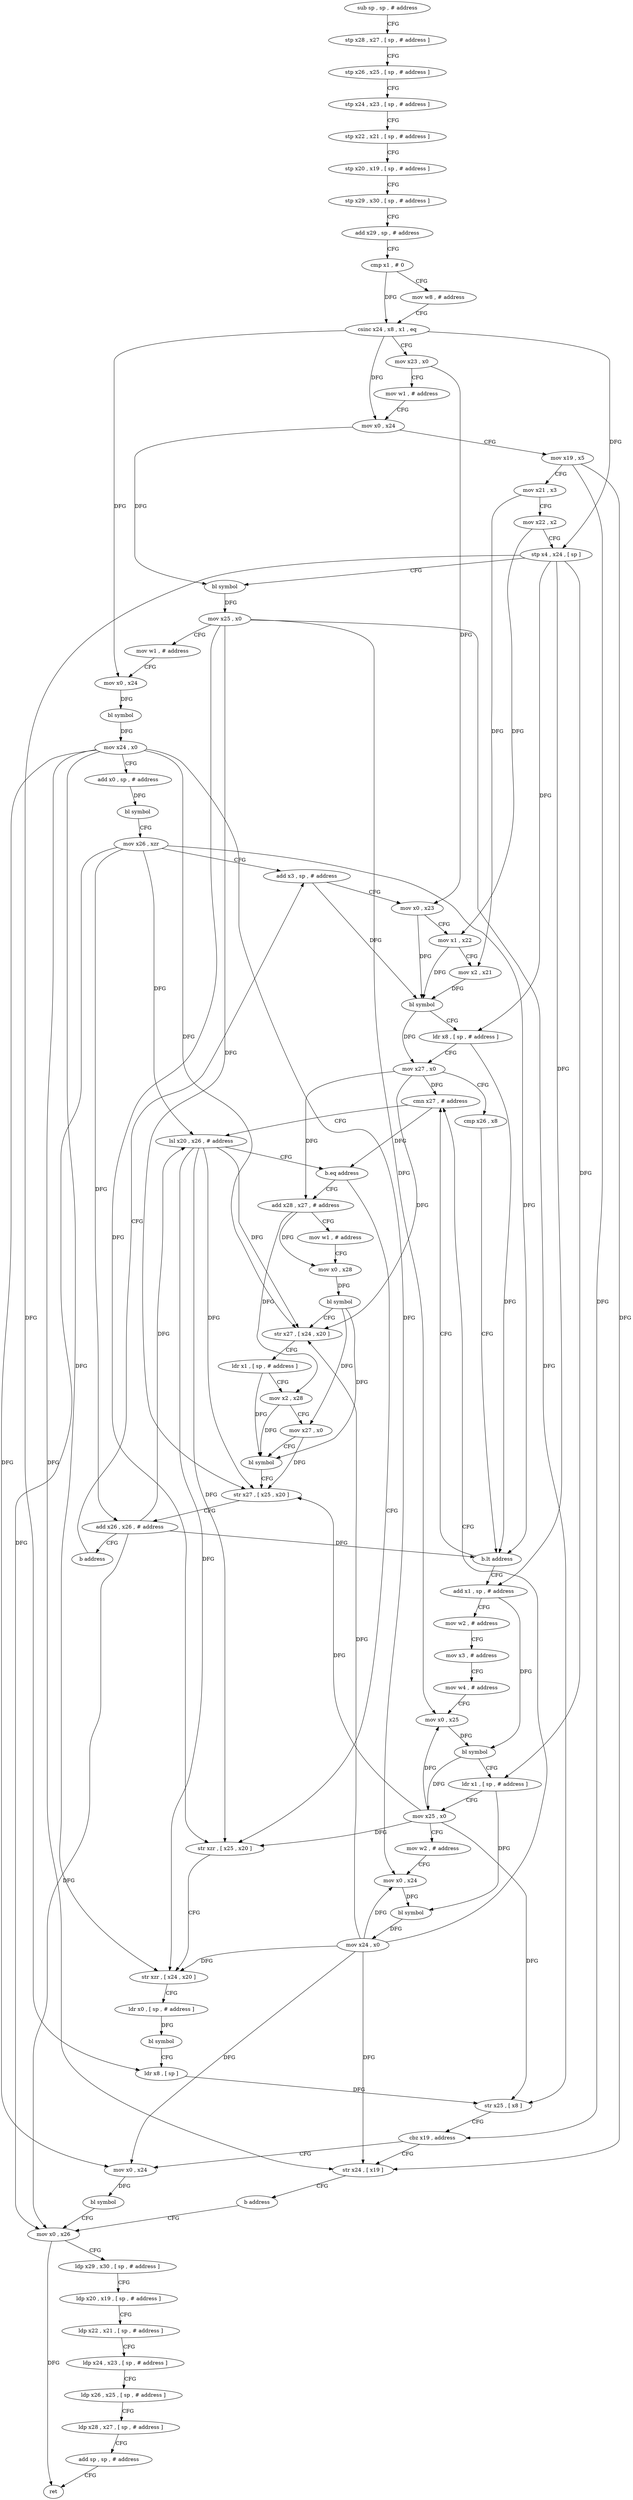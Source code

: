 digraph "func" {
"4253828" [label = "sub sp , sp , # address" ]
"4253832" [label = "stp x28 , x27 , [ sp , # address ]" ]
"4253836" [label = "stp x26 , x25 , [ sp , # address ]" ]
"4253840" [label = "stp x24 , x23 , [ sp , # address ]" ]
"4253844" [label = "stp x22 , x21 , [ sp , # address ]" ]
"4253848" [label = "stp x20 , x19 , [ sp , # address ]" ]
"4253852" [label = "stp x29 , x30 , [ sp , # address ]" ]
"4253856" [label = "add x29 , sp , # address" ]
"4253860" [label = "cmp x1 , # 0" ]
"4253864" [label = "mov w8 , # address" ]
"4253868" [label = "csinc x24 , x8 , x1 , eq" ]
"4253872" [label = "mov x23 , x0" ]
"4253876" [label = "mov w1 , # address" ]
"4253880" [label = "mov x0 , x24" ]
"4253884" [label = "mov x19 , x5" ]
"4253888" [label = "mov x21 , x3" ]
"4253892" [label = "mov x22 , x2" ]
"4253896" [label = "stp x4 , x24 , [ sp ]" ]
"4253900" [label = "bl symbol" ]
"4253904" [label = "mov x25 , x0" ]
"4253908" [label = "mov w1 , # address" ]
"4253912" [label = "mov x0 , x24" ]
"4253916" [label = "bl symbol" ]
"4253920" [label = "mov x24 , x0" ]
"4253924" [label = "add x0 , sp , # address" ]
"4253928" [label = "bl symbol" ]
"4253932" [label = "mov x26 , xzr" ]
"4253936" [label = "add x3 , sp , # address" ]
"4254020" [label = "cmn x27 , # address" ]
"4254024" [label = "lsl x20 , x26 , # address" ]
"4254028" [label = "b.eq address" ]
"4254080" [label = "str xzr , [ x25 , x20 ]" ]
"4254032" [label = "add x28 , x27 , # address" ]
"4253972" [label = "add x1 , sp , # address" ]
"4253976" [label = "mov w2 , # address" ]
"4253980" [label = "mov x3 , # address" ]
"4253984" [label = "mov w4 , # address" ]
"4253988" [label = "mov x0 , x25" ]
"4253992" [label = "bl symbol" ]
"4253996" [label = "ldr x1 , [ sp , # address ]" ]
"4254000" [label = "mov x25 , x0" ]
"4254004" [label = "mov w2 , # address" ]
"4254008" [label = "mov x0 , x24" ]
"4254012" [label = "bl symbol" ]
"4254016" [label = "mov x24 , x0" ]
"4254084" [label = "str xzr , [ x24 , x20 ]" ]
"4254088" [label = "ldr x0 , [ sp , # address ]" ]
"4254092" [label = "bl symbol" ]
"4254096" [label = "ldr x8 , [ sp ]" ]
"4254100" [label = "str x25 , [ x8 ]" ]
"4254104" [label = "cbz x19 , address" ]
"4254116" [label = "mov x0 , x24" ]
"4254108" [label = "str x24 , [ x19 ]" ]
"4254036" [label = "mov w1 , # address" ]
"4254040" [label = "mov x0 , x28" ]
"4254044" [label = "bl symbol" ]
"4254048" [label = "str x27 , [ x24 , x20 ]" ]
"4254052" [label = "ldr x1 , [ sp , # address ]" ]
"4254056" [label = "mov x2 , x28" ]
"4254060" [label = "mov x27 , x0" ]
"4254064" [label = "bl symbol" ]
"4254068" [label = "str x27 , [ x25 , x20 ]" ]
"4254072" [label = "add x26 , x26 , # address" ]
"4254076" [label = "b address" ]
"4254120" [label = "bl symbol" ]
"4254124" [label = "mov x0 , x26" ]
"4254112" [label = "b address" ]
"4253940" [label = "mov x0 , x23" ]
"4253944" [label = "mov x1 , x22" ]
"4253948" [label = "mov x2 , x21" ]
"4253952" [label = "bl symbol" ]
"4253956" [label = "ldr x8 , [ sp , # address ]" ]
"4253960" [label = "mov x27 , x0" ]
"4253964" [label = "cmp x26 , x8" ]
"4253968" [label = "b.lt address" ]
"4254128" [label = "ldp x29 , x30 , [ sp , # address ]" ]
"4254132" [label = "ldp x20 , x19 , [ sp , # address ]" ]
"4254136" [label = "ldp x22 , x21 , [ sp , # address ]" ]
"4254140" [label = "ldp x24 , x23 , [ sp , # address ]" ]
"4254144" [label = "ldp x26 , x25 , [ sp , # address ]" ]
"4254148" [label = "ldp x28 , x27 , [ sp , # address ]" ]
"4254152" [label = "add sp , sp , # address" ]
"4254156" [label = "ret" ]
"4253828" -> "4253832" [ label = "CFG" ]
"4253832" -> "4253836" [ label = "CFG" ]
"4253836" -> "4253840" [ label = "CFG" ]
"4253840" -> "4253844" [ label = "CFG" ]
"4253844" -> "4253848" [ label = "CFG" ]
"4253848" -> "4253852" [ label = "CFG" ]
"4253852" -> "4253856" [ label = "CFG" ]
"4253856" -> "4253860" [ label = "CFG" ]
"4253860" -> "4253864" [ label = "CFG" ]
"4253860" -> "4253868" [ label = "DFG" ]
"4253864" -> "4253868" [ label = "CFG" ]
"4253868" -> "4253872" [ label = "CFG" ]
"4253868" -> "4253880" [ label = "DFG" ]
"4253868" -> "4253896" [ label = "DFG" ]
"4253868" -> "4253912" [ label = "DFG" ]
"4253872" -> "4253876" [ label = "CFG" ]
"4253872" -> "4253940" [ label = "DFG" ]
"4253876" -> "4253880" [ label = "CFG" ]
"4253880" -> "4253884" [ label = "CFG" ]
"4253880" -> "4253900" [ label = "DFG" ]
"4253884" -> "4253888" [ label = "CFG" ]
"4253884" -> "4254104" [ label = "DFG" ]
"4253884" -> "4254108" [ label = "DFG" ]
"4253888" -> "4253892" [ label = "CFG" ]
"4253888" -> "4253948" [ label = "DFG" ]
"4253892" -> "4253896" [ label = "CFG" ]
"4253892" -> "4253944" [ label = "DFG" ]
"4253896" -> "4253900" [ label = "CFG" ]
"4253896" -> "4254096" [ label = "DFG" ]
"4253896" -> "4253956" [ label = "DFG" ]
"4253896" -> "4253996" [ label = "DFG" ]
"4253896" -> "4253972" [ label = "DFG" ]
"4253900" -> "4253904" [ label = "DFG" ]
"4253904" -> "4253908" [ label = "CFG" ]
"4253904" -> "4253988" [ label = "DFG" ]
"4253904" -> "4254080" [ label = "DFG" ]
"4253904" -> "4254100" [ label = "DFG" ]
"4253904" -> "4254068" [ label = "DFG" ]
"4253908" -> "4253912" [ label = "CFG" ]
"4253912" -> "4253916" [ label = "DFG" ]
"4253916" -> "4253920" [ label = "DFG" ]
"4253920" -> "4253924" [ label = "CFG" ]
"4253920" -> "4254008" [ label = "DFG" ]
"4253920" -> "4254084" [ label = "DFG" ]
"4253920" -> "4254048" [ label = "DFG" ]
"4253920" -> "4254116" [ label = "DFG" ]
"4253920" -> "4254108" [ label = "DFG" ]
"4253924" -> "4253928" [ label = "DFG" ]
"4253928" -> "4253932" [ label = "CFG" ]
"4253932" -> "4253936" [ label = "CFG" ]
"4253932" -> "4253968" [ label = "DFG" ]
"4253932" -> "4254024" [ label = "DFG" ]
"4253932" -> "4254072" [ label = "DFG" ]
"4253932" -> "4254124" [ label = "DFG" ]
"4253936" -> "4253940" [ label = "CFG" ]
"4253936" -> "4253952" [ label = "DFG" ]
"4254020" -> "4254024" [ label = "CFG" ]
"4254020" -> "4254028" [ label = "DFG" ]
"4254024" -> "4254028" [ label = "CFG" ]
"4254024" -> "4254080" [ label = "DFG" ]
"4254024" -> "4254084" [ label = "DFG" ]
"4254024" -> "4254048" [ label = "DFG" ]
"4254024" -> "4254068" [ label = "DFG" ]
"4254028" -> "4254080" [ label = "CFG" ]
"4254028" -> "4254032" [ label = "CFG" ]
"4254080" -> "4254084" [ label = "CFG" ]
"4254032" -> "4254036" [ label = "CFG" ]
"4254032" -> "4254040" [ label = "DFG" ]
"4254032" -> "4254056" [ label = "DFG" ]
"4253972" -> "4253976" [ label = "CFG" ]
"4253972" -> "4253992" [ label = "DFG" ]
"4253976" -> "4253980" [ label = "CFG" ]
"4253980" -> "4253984" [ label = "CFG" ]
"4253984" -> "4253988" [ label = "CFG" ]
"4253988" -> "4253992" [ label = "DFG" ]
"4253992" -> "4253996" [ label = "CFG" ]
"4253992" -> "4254000" [ label = "DFG" ]
"4253996" -> "4254000" [ label = "CFG" ]
"4253996" -> "4254012" [ label = "DFG" ]
"4254000" -> "4254004" [ label = "CFG" ]
"4254000" -> "4253988" [ label = "DFG" ]
"4254000" -> "4254080" [ label = "DFG" ]
"4254000" -> "4254100" [ label = "DFG" ]
"4254000" -> "4254068" [ label = "DFG" ]
"4254004" -> "4254008" [ label = "CFG" ]
"4254008" -> "4254012" [ label = "DFG" ]
"4254012" -> "4254016" [ label = "DFG" ]
"4254016" -> "4254020" [ label = "CFG" ]
"4254016" -> "4254008" [ label = "DFG" ]
"4254016" -> "4254084" [ label = "DFG" ]
"4254016" -> "4254048" [ label = "DFG" ]
"4254016" -> "4254116" [ label = "DFG" ]
"4254016" -> "4254108" [ label = "DFG" ]
"4254084" -> "4254088" [ label = "CFG" ]
"4254088" -> "4254092" [ label = "DFG" ]
"4254092" -> "4254096" [ label = "CFG" ]
"4254096" -> "4254100" [ label = "DFG" ]
"4254100" -> "4254104" [ label = "CFG" ]
"4254104" -> "4254116" [ label = "CFG" ]
"4254104" -> "4254108" [ label = "CFG" ]
"4254116" -> "4254120" [ label = "DFG" ]
"4254108" -> "4254112" [ label = "CFG" ]
"4254036" -> "4254040" [ label = "CFG" ]
"4254040" -> "4254044" [ label = "DFG" ]
"4254044" -> "4254048" [ label = "CFG" ]
"4254044" -> "4254060" [ label = "DFG" ]
"4254044" -> "4254064" [ label = "DFG" ]
"4254048" -> "4254052" [ label = "CFG" ]
"4254052" -> "4254056" [ label = "CFG" ]
"4254052" -> "4254064" [ label = "DFG" ]
"4254056" -> "4254060" [ label = "CFG" ]
"4254056" -> "4254064" [ label = "DFG" ]
"4254060" -> "4254064" [ label = "CFG" ]
"4254060" -> "4254068" [ label = "DFG" ]
"4254064" -> "4254068" [ label = "CFG" ]
"4254068" -> "4254072" [ label = "CFG" ]
"4254072" -> "4254076" [ label = "CFG" ]
"4254072" -> "4254024" [ label = "DFG" ]
"4254072" -> "4253968" [ label = "DFG" ]
"4254072" -> "4254124" [ label = "DFG" ]
"4254076" -> "4253936" [ label = "CFG" ]
"4254120" -> "4254124" [ label = "CFG" ]
"4254124" -> "4254128" [ label = "CFG" ]
"4254124" -> "4254156" [ label = "DFG" ]
"4254112" -> "4254124" [ label = "CFG" ]
"4253940" -> "4253944" [ label = "CFG" ]
"4253940" -> "4253952" [ label = "DFG" ]
"4253944" -> "4253948" [ label = "CFG" ]
"4253944" -> "4253952" [ label = "DFG" ]
"4253948" -> "4253952" [ label = "DFG" ]
"4253952" -> "4253956" [ label = "CFG" ]
"4253952" -> "4253960" [ label = "DFG" ]
"4253956" -> "4253960" [ label = "CFG" ]
"4253956" -> "4253968" [ label = "DFG" ]
"4253960" -> "4253964" [ label = "CFG" ]
"4253960" -> "4254020" [ label = "DFG" ]
"4253960" -> "4254032" [ label = "DFG" ]
"4253960" -> "4254048" [ label = "DFG" ]
"4253964" -> "4253968" [ label = "CFG" ]
"4253968" -> "4254020" [ label = "CFG" ]
"4253968" -> "4253972" [ label = "CFG" ]
"4254128" -> "4254132" [ label = "CFG" ]
"4254132" -> "4254136" [ label = "CFG" ]
"4254136" -> "4254140" [ label = "CFG" ]
"4254140" -> "4254144" [ label = "CFG" ]
"4254144" -> "4254148" [ label = "CFG" ]
"4254148" -> "4254152" [ label = "CFG" ]
"4254152" -> "4254156" [ label = "CFG" ]
}
